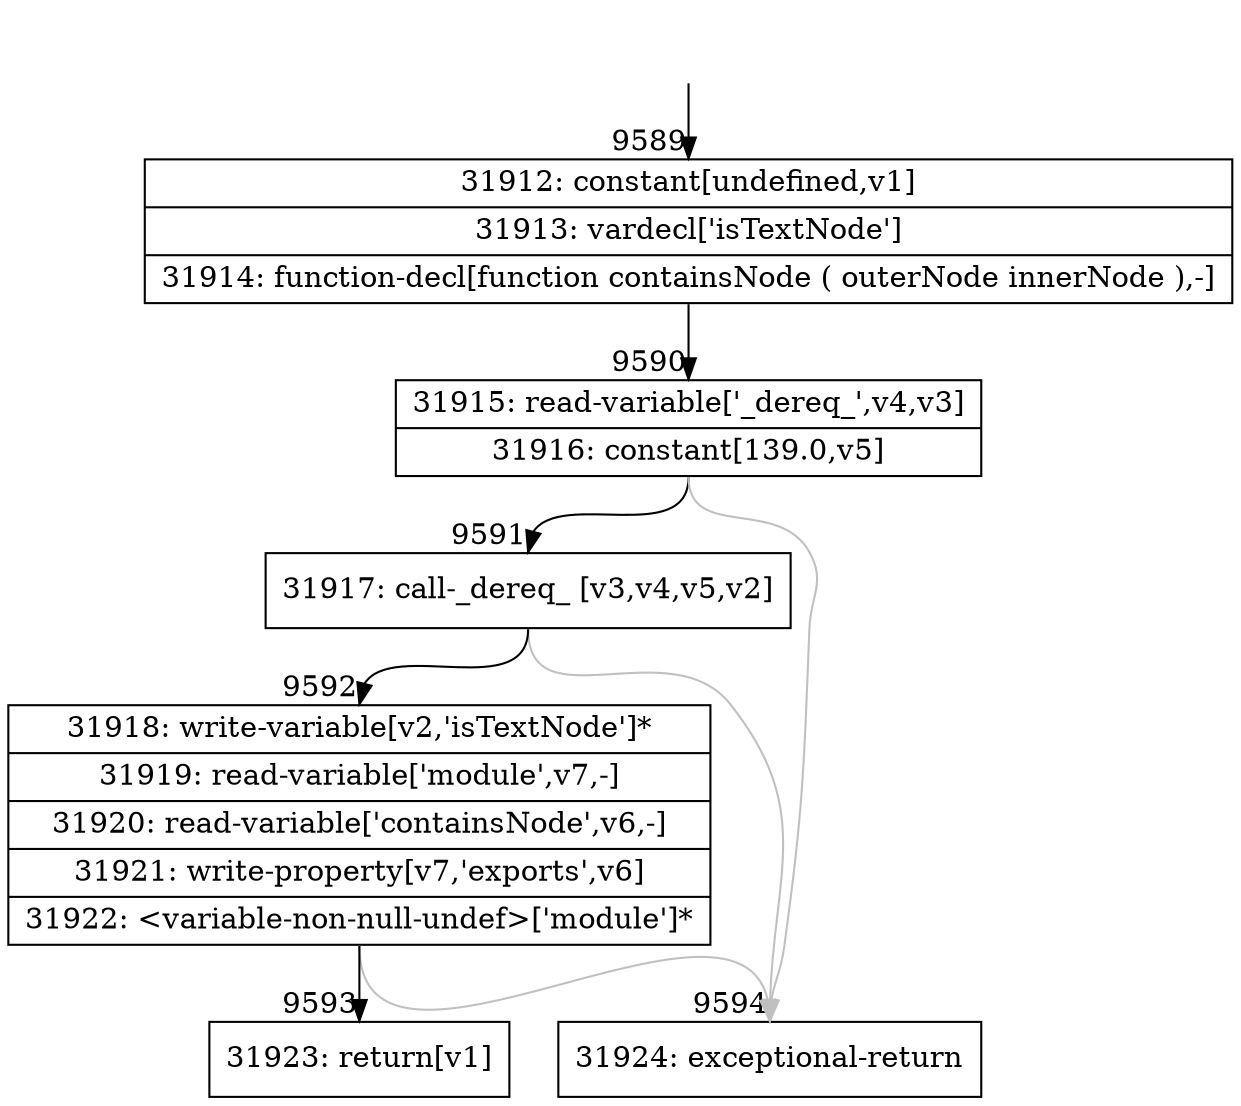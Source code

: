 digraph {
rankdir="TD"
BB_entry704[shape=none,label=""];
BB_entry704 -> BB9589 [tailport=s, headport=n, headlabel="    9589"]
BB9589 [shape=record label="{31912: constant[undefined,v1]|31913: vardecl['isTextNode']|31914: function-decl[function containsNode ( outerNode innerNode ),-]}" ] 
BB9589 -> BB9590 [tailport=s, headport=n, headlabel="      9590"]
BB9590 [shape=record label="{31915: read-variable['_dereq_',v4,v3]|31916: constant[139.0,v5]}" ] 
BB9590 -> BB9591 [tailport=s, headport=n, headlabel="      9591"]
BB9590 -> BB9594 [tailport=s, headport=n, color=gray, headlabel="      9594"]
BB9591 [shape=record label="{31917: call-_dereq_ [v3,v4,v5,v2]}" ] 
BB9591 -> BB9592 [tailport=s, headport=n, headlabel="      9592"]
BB9591 -> BB9594 [tailport=s, headport=n, color=gray]
BB9592 [shape=record label="{31918: write-variable[v2,'isTextNode']*|31919: read-variable['module',v7,-]|31920: read-variable['containsNode',v6,-]|31921: write-property[v7,'exports',v6]|31922: \<variable-non-null-undef\>['module']*}" ] 
BB9592 -> BB9593 [tailport=s, headport=n, headlabel="      9593"]
BB9592 -> BB9594 [tailport=s, headport=n, color=gray]
BB9593 [shape=record label="{31923: return[v1]}" ] 
BB9594 [shape=record label="{31924: exceptional-return}" ] 
//#$~ 17031
}

